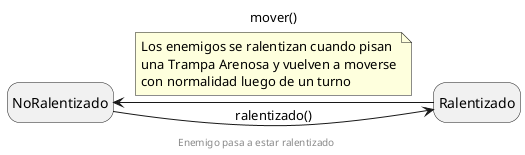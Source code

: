 @startuml

hide empty description

state NoRalentizado
state Ralentizado

NoRalentizado -> Ralentizado: ralentizado()
Ralentizado -> NoRalentizado: mover()

note on link
Los enemigos se ralentizan cuando pisan
una Trampa Arenosa y vuelven a moverse
con normalidad luego de un turno
end note


footer Enemigo pasa a estar ralentizado

@enduml